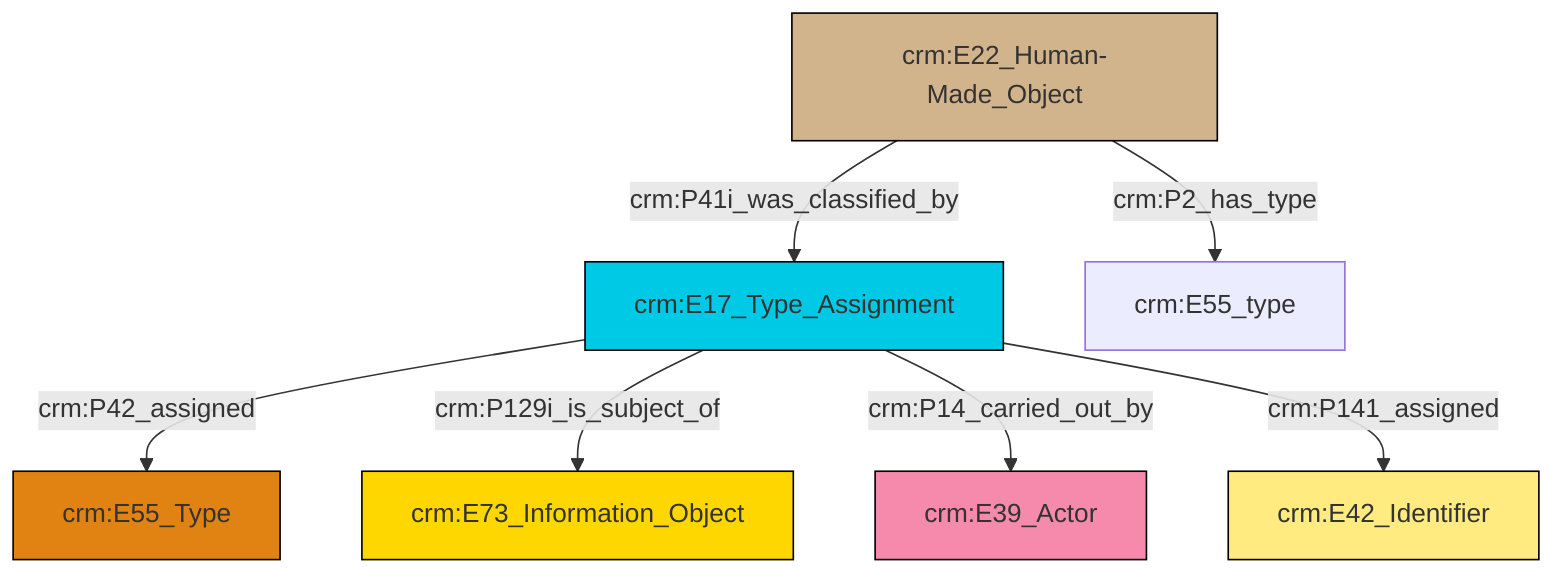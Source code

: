 graph TD
classDef Literal fill:#f2f2f2,stroke:#000000;
classDef CRM_Entity fill:#FFFFFF,stroke:#000000;
classDef Temporal_Entity fill:#00C9E6, stroke:#000000;
classDef Type fill:#E18312, stroke:#000000;
classDef Time-Span fill:#2C9C91, stroke:#000000;
classDef Appellation fill:#FFEB7F, stroke:#000000;
classDef Place fill:#008836, stroke:#000000;
classDef Persistent_Item fill:#B266B2, stroke:#000000;
classDef Conceptual_Object fill:#FFD700, stroke:#000000;
classDef Physical_Thing fill:#D2B48C, stroke:#000000;
classDef Actor fill:#f58aad, stroke:#000000;
classDef PC_Classes fill:#4ce600, stroke:#000000;
classDef Multi fill:#cccccc,stroke:#000000;

0["crm:E17_Type_Assignment"]:::Temporal_Entity -->|crm:P42_assigned| 4["crm:E55_Type"]:::Type
0["crm:E17_Type_Assignment"]:::Temporal_Entity -->|crm:P129i_is_subject_of| 5["crm:E73_Information_Object"]:::Conceptual_Object
0["crm:E17_Type_Assignment"]:::Temporal_Entity -->|crm:P14_carried_out_by| 2["crm:E39_Actor"]:::Actor
7["crm:E22_Human-Made_Object"]:::Physical_Thing -->|crm:P41i_was_classified_by| 0["crm:E17_Type_Assignment"]:::Temporal_Entity
0["crm:E17_Type_Assignment"]:::Temporal_Entity -->|crm:P141_assigned| 9["crm:E42_Identifier"]:::Appellation
7["crm:E22_Human-Made_Object"]:::Physical_Thing -->|crm:P2_has_type| 12["crm:E55_type"]:::Default